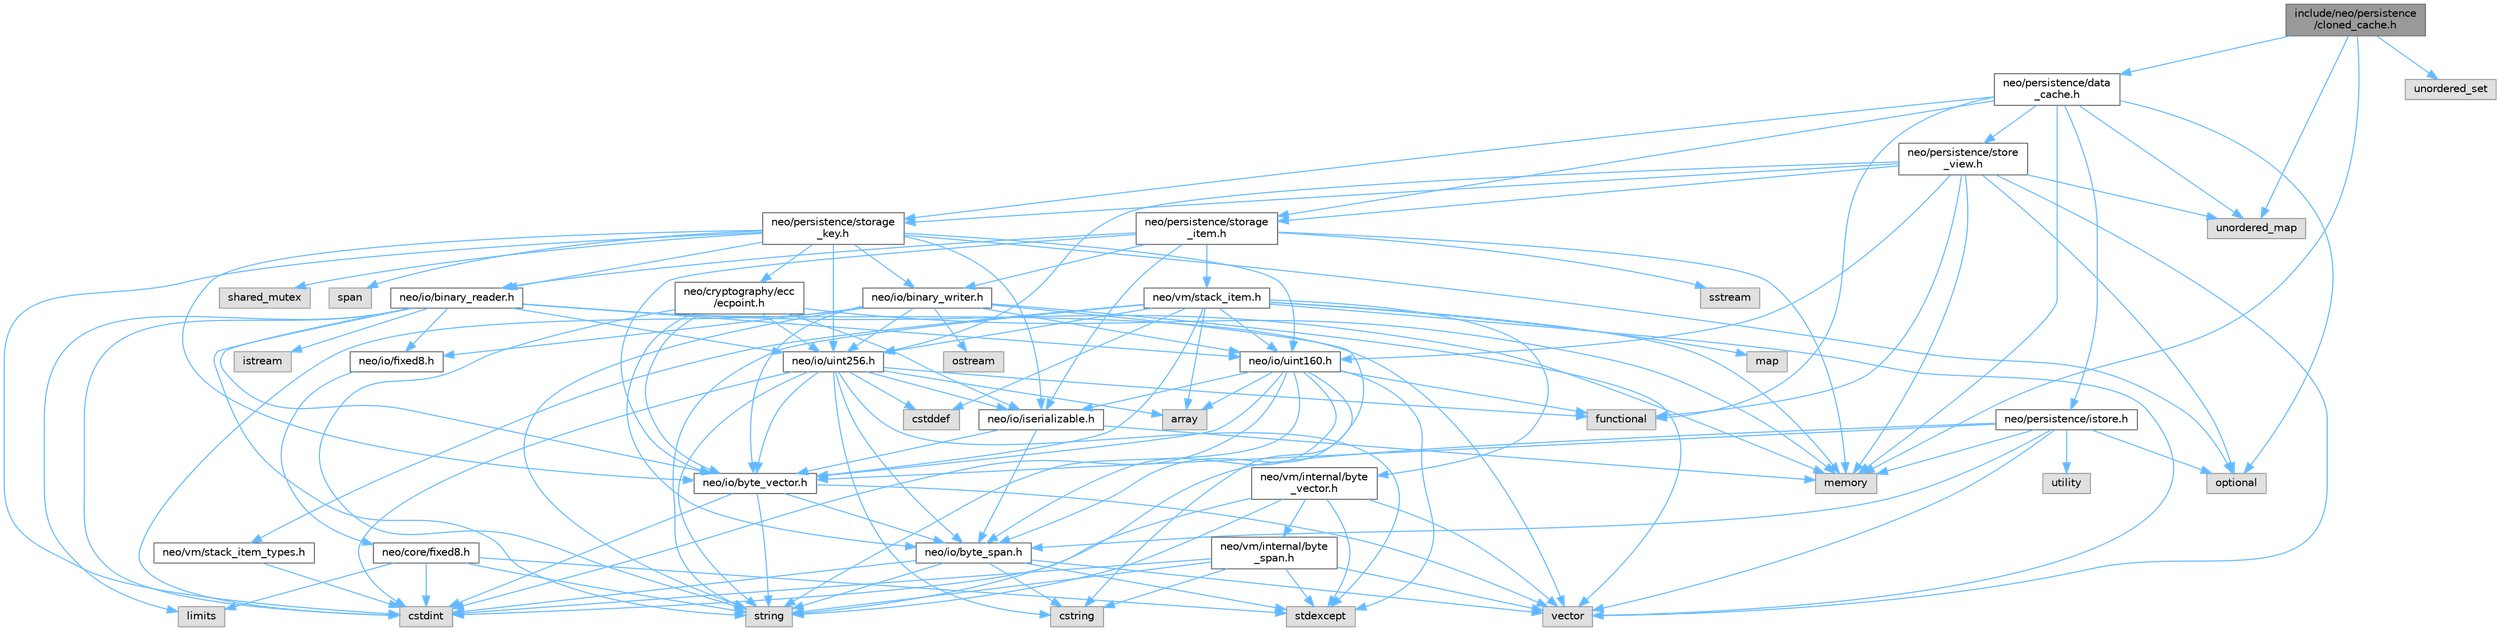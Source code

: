 digraph "include/neo/persistence/cloned_cache.h"
{
 // LATEX_PDF_SIZE
  bgcolor="transparent";
  edge [fontname=Helvetica,fontsize=10,labelfontname=Helvetica,labelfontsize=10];
  node [fontname=Helvetica,fontsize=10,shape=box,height=0.2,width=0.4];
  Node1 [id="Node000001",label="include/neo/persistence\l/cloned_cache.h",height=0.2,width=0.4,color="gray40", fillcolor="grey60", style="filled", fontcolor="black",tooltip=" "];
  Node1 -> Node2 [id="edge1_Node000001_Node000002",color="steelblue1",style="solid",tooltip=" "];
  Node2 [id="Node000002",label="neo/persistence/data\l_cache.h",height=0.2,width=0.4,color="grey40", fillcolor="white", style="filled",URL="$data__cache_8h.html",tooltip=" "];
  Node2 -> Node3 [id="edge2_Node000002_Node000003",color="steelblue1",style="solid",tooltip=" "];
  Node3 [id="Node000003",label="neo/persistence/istore.h",height=0.2,width=0.4,color="grey40", fillcolor="white", style="filled",URL="$istore_8h.html",tooltip=" "];
  Node3 -> Node4 [id="edge3_Node000003_Node000004",color="steelblue1",style="solid",tooltip=" "];
  Node4 [id="Node000004",label="neo/io/byte_span.h",height=0.2,width=0.4,color="grey40", fillcolor="white", style="filled",URL="$io_2byte__span_8h.html",tooltip=" "];
  Node4 -> Node5 [id="edge4_Node000004_Node000005",color="steelblue1",style="solid",tooltip=" "];
  Node5 [id="Node000005",label="cstdint",height=0.2,width=0.4,color="grey60", fillcolor="#E0E0E0", style="filled",tooltip=" "];
  Node4 -> Node6 [id="edge5_Node000004_Node000006",color="steelblue1",style="solid",tooltip=" "];
  Node6 [id="Node000006",label="cstring",height=0.2,width=0.4,color="grey60", fillcolor="#E0E0E0", style="filled",tooltip=" "];
  Node4 -> Node7 [id="edge6_Node000004_Node000007",color="steelblue1",style="solid",tooltip=" "];
  Node7 [id="Node000007",label="stdexcept",height=0.2,width=0.4,color="grey60", fillcolor="#E0E0E0", style="filled",tooltip=" "];
  Node4 -> Node8 [id="edge7_Node000004_Node000008",color="steelblue1",style="solid",tooltip=" "];
  Node8 [id="Node000008",label="string",height=0.2,width=0.4,color="grey60", fillcolor="#E0E0E0", style="filled",tooltip=" "];
  Node4 -> Node9 [id="edge8_Node000004_Node000009",color="steelblue1",style="solid",tooltip=" "];
  Node9 [id="Node000009",label="vector",height=0.2,width=0.4,color="grey60", fillcolor="#E0E0E0", style="filled",tooltip=" "];
  Node3 -> Node10 [id="edge9_Node000003_Node000010",color="steelblue1",style="solid",tooltip=" "];
  Node10 [id="Node000010",label="neo/io/byte_vector.h",height=0.2,width=0.4,color="grey40", fillcolor="white", style="filled",URL="$io_2byte__vector_8h.html",tooltip=" "];
  Node10 -> Node4 [id="edge10_Node000010_Node000004",color="steelblue1",style="solid",tooltip=" "];
  Node10 -> Node5 [id="edge11_Node000010_Node000005",color="steelblue1",style="solid",tooltip=" "];
  Node10 -> Node8 [id="edge12_Node000010_Node000008",color="steelblue1",style="solid",tooltip=" "];
  Node10 -> Node9 [id="edge13_Node000010_Node000009",color="steelblue1",style="solid",tooltip=" "];
  Node3 -> Node11 [id="edge14_Node000003_Node000011",color="steelblue1",style="solid",tooltip=" "];
  Node11 [id="Node000011",label="memory",height=0.2,width=0.4,color="grey60", fillcolor="#E0E0E0", style="filled",tooltip=" "];
  Node3 -> Node12 [id="edge15_Node000003_Node000012",color="steelblue1",style="solid",tooltip=" "];
  Node12 [id="Node000012",label="optional",height=0.2,width=0.4,color="grey60", fillcolor="#E0E0E0", style="filled",tooltip=" "];
  Node3 -> Node8 [id="edge16_Node000003_Node000008",color="steelblue1",style="solid",tooltip=" "];
  Node3 -> Node13 [id="edge17_Node000003_Node000013",color="steelblue1",style="solid",tooltip=" "];
  Node13 [id="Node000013",label="utility",height=0.2,width=0.4,color="grey60", fillcolor="#E0E0E0", style="filled",tooltip=" "];
  Node3 -> Node9 [id="edge18_Node000003_Node000009",color="steelblue1",style="solid",tooltip=" "];
  Node2 -> Node14 [id="edge19_Node000002_Node000014",color="steelblue1",style="solid",tooltip=" "];
  Node14 [id="Node000014",label="neo/persistence/storage\l_item.h",height=0.2,width=0.4,color="grey40", fillcolor="white", style="filled",URL="$persistence_2storage__item_8h.html",tooltip=" "];
  Node14 -> Node15 [id="edge20_Node000014_Node000015",color="steelblue1",style="solid",tooltip=" "];
  Node15 [id="Node000015",label="neo/io/binary_reader.h",height=0.2,width=0.4,color="grey40", fillcolor="white", style="filled",URL="$binary__reader_8h.html",tooltip=" "];
  Node15 -> Node10 [id="edge21_Node000015_Node000010",color="steelblue1",style="solid",tooltip=" "];
  Node15 -> Node16 [id="edge22_Node000015_Node000016",color="steelblue1",style="solid",tooltip=" "];
  Node16 [id="Node000016",label="neo/io/fixed8.h",height=0.2,width=0.4,color="grey40", fillcolor="white", style="filled",URL="$io_2fixed8_8h.html",tooltip=" "];
  Node16 -> Node17 [id="edge23_Node000016_Node000017",color="steelblue1",style="solid",tooltip=" "];
  Node17 [id="Node000017",label="neo/core/fixed8.h",height=0.2,width=0.4,color="grey40", fillcolor="white", style="filled",URL="$core_2fixed8_8h.html",tooltip=" "];
  Node17 -> Node5 [id="edge24_Node000017_Node000005",color="steelblue1",style="solid",tooltip=" "];
  Node17 -> Node18 [id="edge25_Node000017_Node000018",color="steelblue1",style="solid",tooltip=" "];
  Node18 [id="Node000018",label="limits",height=0.2,width=0.4,color="grey60", fillcolor="#E0E0E0", style="filled",tooltip=" "];
  Node17 -> Node7 [id="edge26_Node000017_Node000007",color="steelblue1",style="solid",tooltip=" "];
  Node17 -> Node8 [id="edge27_Node000017_Node000008",color="steelblue1",style="solid",tooltip=" "];
  Node15 -> Node19 [id="edge28_Node000015_Node000019",color="steelblue1",style="solid",tooltip=" "];
  Node19 [id="Node000019",label="neo/io/uint160.h",height=0.2,width=0.4,color="grey40", fillcolor="white", style="filled",URL="$uint160_8h.html",tooltip=" "];
  Node19 -> Node4 [id="edge29_Node000019_Node000004",color="steelblue1",style="solid",tooltip=" "];
  Node19 -> Node10 [id="edge30_Node000019_Node000010",color="steelblue1",style="solid",tooltip=" "];
  Node19 -> Node20 [id="edge31_Node000019_Node000020",color="steelblue1",style="solid",tooltip=" "];
  Node20 [id="Node000020",label="neo/io/iserializable.h",height=0.2,width=0.4,color="grey40", fillcolor="white", style="filled",URL="$iserializable_8h.html",tooltip=" "];
  Node20 -> Node4 [id="edge32_Node000020_Node000004",color="steelblue1",style="solid",tooltip=" "];
  Node20 -> Node10 [id="edge33_Node000020_Node000010",color="steelblue1",style="solid",tooltip=" "];
  Node20 -> Node11 [id="edge34_Node000020_Node000011",color="steelblue1",style="solid",tooltip=" "];
  Node19 -> Node21 [id="edge35_Node000019_Node000021",color="steelblue1",style="solid",tooltip=" "];
  Node21 [id="Node000021",label="array",height=0.2,width=0.4,color="grey60", fillcolor="#E0E0E0", style="filled",tooltip=" "];
  Node19 -> Node5 [id="edge36_Node000019_Node000005",color="steelblue1",style="solid",tooltip=" "];
  Node19 -> Node6 [id="edge37_Node000019_Node000006",color="steelblue1",style="solid",tooltip=" "];
  Node19 -> Node22 [id="edge38_Node000019_Node000022",color="steelblue1",style="solid",tooltip=" "];
  Node22 [id="Node000022",label="functional",height=0.2,width=0.4,color="grey60", fillcolor="#E0E0E0", style="filled",tooltip=" "];
  Node19 -> Node7 [id="edge39_Node000019_Node000007",color="steelblue1",style="solid",tooltip=" "];
  Node19 -> Node8 [id="edge40_Node000019_Node000008",color="steelblue1",style="solid",tooltip=" "];
  Node15 -> Node23 [id="edge41_Node000015_Node000023",color="steelblue1",style="solid",tooltip=" "];
  Node23 [id="Node000023",label="neo/io/uint256.h",height=0.2,width=0.4,color="grey40", fillcolor="white", style="filled",URL="$uint256_8h.html",tooltip=" "];
  Node23 -> Node4 [id="edge42_Node000023_Node000004",color="steelblue1",style="solid",tooltip=" "];
  Node23 -> Node10 [id="edge43_Node000023_Node000010",color="steelblue1",style="solid",tooltip=" "];
  Node23 -> Node20 [id="edge44_Node000023_Node000020",color="steelblue1",style="solid",tooltip=" "];
  Node23 -> Node21 [id="edge45_Node000023_Node000021",color="steelblue1",style="solid",tooltip=" "];
  Node23 -> Node24 [id="edge46_Node000023_Node000024",color="steelblue1",style="solid",tooltip=" "];
  Node24 [id="Node000024",label="cstddef",height=0.2,width=0.4,color="grey60", fillcolor="#E0E0E0", style="filled",tooltip=" "];
  Node23 -> Node5 [id="edge47_Node000023_Node000005",color="steelblue1",style="solid",tooltip=" "];
  Node23 -> Node6 [id="edge48_Node000023_Node000006",color="steelblue1",style="solid",tooltip=" "];
  Node23 -> Node22 [id="edge49_Node000023_Node000022",color="steelblue1",style="solid",tooltip=" "];
  Node23 -> Node7 [id="edge50_Node000023_Node000007",color="steelblue1",style="solid",tooltip=" "];
  Node23 -> Node8 [id="edge51_Node000023_Node000008",color="steelblue1",style="solid",tooltip=" "];
  Node15 -> Node5 [id="edge52_Node000015_Node000005",color="steelblue1",style="solid",tooltip=" "];
  Node15 -> Node25 [id="edge53_Node000015_Node000025",color="steelblue1",style="solid",tooltip=" "];
  Node25 [id="Node000025",label="istream",height=0.2,width=0.4,color="grey60", fillcolor="#E0E0E0", style="filled",tooltip=" "];
  Node15 -> Node18 [id="edge54_Node000015_Node000018",color="steelblue1",style="solid",tooltip=" "];
  Node15 -> Node11 [id="edge55_Node000015_Node000011",color="steelblue1",style="solid",tooltip=" "];
  Node15 -> Node8 [id="edge56_Node000015_Node000008",color="steelblue1",style="solid",tooltip=" "];
  Node15 -> Node9 [id="edge57_Node000015_Node000009",color="steelblue1",style="solid",tooltip=" "];
  Node14 -> Node26 [id="edge58_Node000014_Node000026",color="steelblue1",style="solid",tooltip=" "];
  Node26 [id="Node000026",label="neo/io/binary_writer.h",height=0.2,width=0.4,color="grey40", fillcolor="white", style="filled",URL="$binary__writer_8h.html",tooltip=" "];
  Node26 -> Node4 [id="edge59_Node000026_Node000004",color="steelblue1",style="solid",tooltip=" "];
  Node26 -> Node10 [id="edge60_Node000026_Node000010",color="steelblue1",style="solid",tooltip=" "];
  Node26 -> Node16 [id="edge61_Node000026_Node000016",color="steelblue1",style="solid",tooltip=" "];
  Node26 -> Node19 [id="edge62_Node000026_Node000019",color="steelblue1",style="solid",tooltip=" "];
  Node26 -> Node23 [id="edge63_Node000026_Node000023",color="steelblue1",style="solid",tooltip=" "];
  Node26 -> Node5 [id="edge64_Node000026_Node000005",color="steelblue1",style="solid",tooltip=" "];
  Node26 -> Node27 [id="edge65_Node000026_Node000027",color="steelblue1",style="solid",tooltip=" "];
  Node27 [id="Node000027",label="ostream",height=0.2,width=0.4,color="grey60", fillcolor="#E0E0E0", style="filled",tooltip=" "];
  Node26 -> Node8 [id="edge66_Node000026_Node000008",color="steelblue1",style="solid",tooltip=" "];
  Node26 -> Node9 [id="edge67_Node000026_Node000009",color="steelblue1",style="solid",tooltip=" "];
  Node14 -> Node10 [id="edge68_Node000014_Node000010",color="steelblue1",style="solid",tooltip=" "];
  Node14 -> Node20 [id="edge69_Node000014_Node000020",color="steelblue1",style="solid",tooltip=" "];
  Node14 -> Node28 [id="edge70_Node000014_Node000028",color="steelblue1",style="solid",tooltip=" "];
  Node28 [id="Node000028",label="neo/vm/stack_item.h",height=0.2,width=0.4,color="grey40", fillcolor="white", style="filled",URL="$stack__item_8h.html",tooltip=" "];
  Node28 -> Node10 [id="edge71_Node000028_Node000010",color="steelblue1",style="solid",tooltip=" "];
  Node28 -> Node19 [id="edge72_Node000028_Node000019",color="steelblue1",style="solid",tooltip=" "];
  Node28 -> Node23 [id="edge73_Node000028_Node000023",color="steelblue1",style="solid",tooltip=" "];
  Node28 -> Node29 [id="edge74_Node000028_Node000029",color="steelblue1",style="solid",tooltip=" "];
  Node29 [id="Node000029",label="neo/vm/internal/byte\l_vector.h",height=0.2,width=0.4,color="grey40", fillcolor="white", style="filled",URL="$vm_2internal_2byte__vector_8h.html",tooltip=" "];
  Node29 -> Node30 [id="edge75_Node000029_Node000030",color="steelblue1",style="solid",tooltip=" "];
  Node30 [id="Node000030",label="neo/vm/internal/byte\l_span.h",height=0.2,width=0.4,color="grey40", fillcolor="white", style="filled",URL="$vm_2internal_2byte__span_8h.html",tooltip=" "];
  Node30 -> Node5 [id="edge76_Node000030_Node000005",color="steelblue1",style="solid",tooltip=" "];
  Node30 -> Node6 [id="edge77_Node000030_Node000006",color="steelblue1",style="solid",tooltip=" "];
  Node30 -> Node7 [id="edge78_Node000030_Node000007",color="steelblue1",style="solid",tooltip=" "];
  Node30 -> Node8 [id="edge79_Node000030_Node000008",color="steelblue1",style="solid",tooltip=" "];
  Node30 -> Node9 [id="edge80_Node000030_Node000009",color="steelblue1",style="solid",tooltip=" "];
  Node29 -> Node5 [id="edge81_Node000029_Node000005",color="steelblue1",style="solid",tooltip=" "];
  Node29 -> Node7 [id="edge82_Node000029_Node000007",color="steelblue1",style="solid",tooltip=" "];
  Node29 -> Node8 [id="edge83_Node000029_Node000008",color="steelblue1",style="solid",tooltip=" "];
  Node29 -> Node9 [id="edge84_Node000029_Node000009",color="steelblue1",style="solid",tooltip=" "];
  Node28 -> Node31 [id="edge85_Node000028_Node000031",color="steelblue1",style="solid",tooltip=" "];
  Node31 [id="Node000031",label="neo/vm/stack_item_types.h",height=0.2,width=0.4,color="grey40", fillcolor="white", style="filled",URL="$stack__item__types_8h.html",tooltip=" "];
  Node31 -> Node5 [id="edge86_Node000031_Node000005",color="steelblue1",style="solid",tooltip=" "];
  Node28 -> Node21 [id="edge87_Node000028_Node000021",color="steelblue1",style="solid",tooltip=" "];
  Node28 -> Node24 [id="edge88_Node000028_Node000024",color="steelblue1",style="solid",tooltip=" "];
  Node28 -> Node32 [id="edge89_Node000028_Node000032",color="steelblue1",style="solid",tooltip=" "];
  Node32 [id="Node000032",label="map",height=0.2,width=0.4,color="grey60", fillcolor="#E0E0E0", style="filled",tooltip=" "];
  Node28 -> Node11 [id="edge90_Node000028_Node000011",color="steelblue1",style="solid",tooltip=" "];
  Node28 -> Node8 [id="edge91_Node000028_Node000008",color="steelblue1",style="solid",tooltip=" "];
  Node28 -> Node9 [id="edge92_Node000028_Node000009",color="steelblue1",style="solid",tooltip=" "];
  Node14 -> Node11 [id="edge93_Node000014_Node000011",color="steelblue1",style="solid",tooltip=" "];
  Node14 -> Node33 [id="edge94_Node000014_Node000033",color="steelblue1",style="solid",tooltip=" "];
  Node33 [id="Node000033",label="sstream",height=0.2,width=0.4,color="grey60", fillcolor="#E0E0E0", style="filled",tooltip=" "];
  Node2 -> Node34 [id="edge95_Node000002_Node000034",color="steelblue1",style="solid",tooltip=" "];
  Node34 [id="Node000034",label="neo/persistence/storage\l_key.h",height=0.2,width=0.4,color="grey40", fillcolor="white", style="filled",URL="$persistence_2storage__key_8h.html",tooltip=" "];
  Node34 -> Node35 [id="edge96_Node000034_Node000035",color="steelblue1",style="solid",tooltip=" "];
  Node35 [id="Node000035",label="neo/cryptography/ecc\l/ecpoint.h",height=0.2,width=0.4,color="grey40", fillcolor="white", style="filled",URL="$ecpoint_8h.html",tooltip=" "];
  Node35 -> Node4 [id="edge97_Node000035_Node000004",color="steelblue1",style="solid",tooltip=" "];
  Node35 -> Node10 [id="edge98_Node000035_Node000010",color="steelblue1",style="solid",tooltip=" "];
  Node35 -> Node20 [id="edge99_Node000035_Node000020",color="steelblue1",style="solid",tooltip=" "];
  Node35 -> Node23 [id="edge100_Node000035_Node000023",color="steelblue1",style="solid",tooltip=" "];
  Node35 -> Node11 [id="edge101_Node000035_Node000011",color="steelblue1",style="solid",tooltip=" "];
  Node35 -> Node8 [id="edge102_Node000035_Node000008",color="steelblue1",style="solid",tooltip=" "];
  Node34 -> Node15 [id="edge103_Node000034_Node000015",color="steelblue1",style="solid",tooltip=" "];
  Node34 -> Node26 [id="edge104_Node000034_Node000026",color="steelblue1",style="solid",tooltip=" "];
  Node34 -> Node10 [id="edge105_Node000034_Node000010",color="steelblue1",style="solid",tooltip=" "];
  Node34 -> Node20 [id="edge106_Node000034_Node000020",color="steelblue1",style="solid",tooltip=" "];
  Node34 -> Node19 [id="edge107_Node000034_Node000019",color="steelblue1",style="solid",tooltip=" "];
  Node34 -> Node23 [id="edge108_Node000034_Node000023",color="steelblue1",style="solid",tooltip=" "];
  Node34 -> Node5 [id="edge109_Node000034_Node000005",color="steelblue1",style="solid",tooltip=" "];
  Node34 -> Node12 [id="edge110_Node000034_Node000012",color="steelblue1",style="solid",tooltip=" "];
  Node34 -> Node36 [id="edge111_Node000034_Node000036",color="steelblue1",style="solid",tooltip=" "];
  Node36 [id="Node000036",label="shared_mutex",height=0.2,width=0.4,color="grey60", fillcolor="#E0E0E0", style="filled",tooltip=" "];
  Node34 -> Node37 [id="edge112_Node000034_Node000037",color="steelblue1",style="solid",tooltip=" "];
  Node37 [id="Node000037",label="span",height=0.2,width=0.4,color="grey60", fillcolor="#E0E0E0", style="filled",tooltip=" "];
  Node2 -> Node38 [id="edge113_Node000002_Node000038",color="steelblue1",style="solid",tooltip=" "];
  Node38 [id="Node000038",label="neo/persistence/store\l_view.h",height=0.2,width=0.4,color="grey40", fillcolor="white", style="filled",URL="$store__view_8h.html",tooltip=" "];
  Node38 -> Node19 [id="edge114_Node000038_Node000019",color="steelblue1",style="solid",tooltip=" "];
  Node38 -> Node23 [id="edge115_Node000038_Node000023",color="steelblue1",style="solid",tooltip=" "];
  Node38 -> Node14 [id="edge116_Node000038_Node000014",color="steelblue1",style="solid",tooltip=" "];
  Node38 -> Node34 [id="edge117_Node000038_Node000034",color="steelblue1",style="solid",tooltip=" "];
  Node38 -> Node22 [id="edge118_Node000038_Node000022",color="steelblue1",style="solid",tooltip=" "];
  Node38 -> Node11 [id="edge119_Node000038_Node000011",color="steelblue1",style="solid",tooltip=" "];
  Node38 -> Node12 [id="edge120_Node000038_Node000012",color="steelblue1",style="solid",tooltip=" "];
  Node38 -> Node39 [id="edge121_Node000038_Node000039",color="steelblue1",style="solid",tooltip=" "];
  Node39 [id="Node000039",label="unordered_map",height=0.2,width=0.4,color="grey60", fillcolor="#E0E0E0", style="filled",tooltip=" "];
  Node38 -> Node9 [id="edge122_Node000038_Node000009",color="steelblue1",style="solid",tooltip=" "];
  Node2 -> Node22 [id="edge123_Node000002_Node000022",color="steelblue1",style="solid",tooltip=" "];
  Node2 -> Node11 [id="edge124_Node000002_Node000011",color="steelblue1",style="solid",tooltip=" "];
  Node2 -> Node12 [id="edge125_Node000002_Node000012",color="steelblue1",style="solid",tooltip=" "];
  Node2 -> Node39 [id="edge126_Node000002_Node000039",color="steelblue1",style="solid",tooltip=" "];
  Node1 -> Node11 [id="edge127_Node000001_Node000011",color="steelblue1",style="solid",tooltip=" "];
  Node1 -> Node39 [id="edge128_Node000001_Node000039",color="steelblue1",style="solid",tooltip=" "];
  Node1 -> Node40 [id="edge129_Node000001_Node000040",color="steelblue1",style="solid",tooltip=" "];
  Node40 [id="Node000040",label="unordered_set",height=0.2,width=0.4,color="grey60", fillcolor="#E0E0E0", style="filled",tooltip=" "];
}
